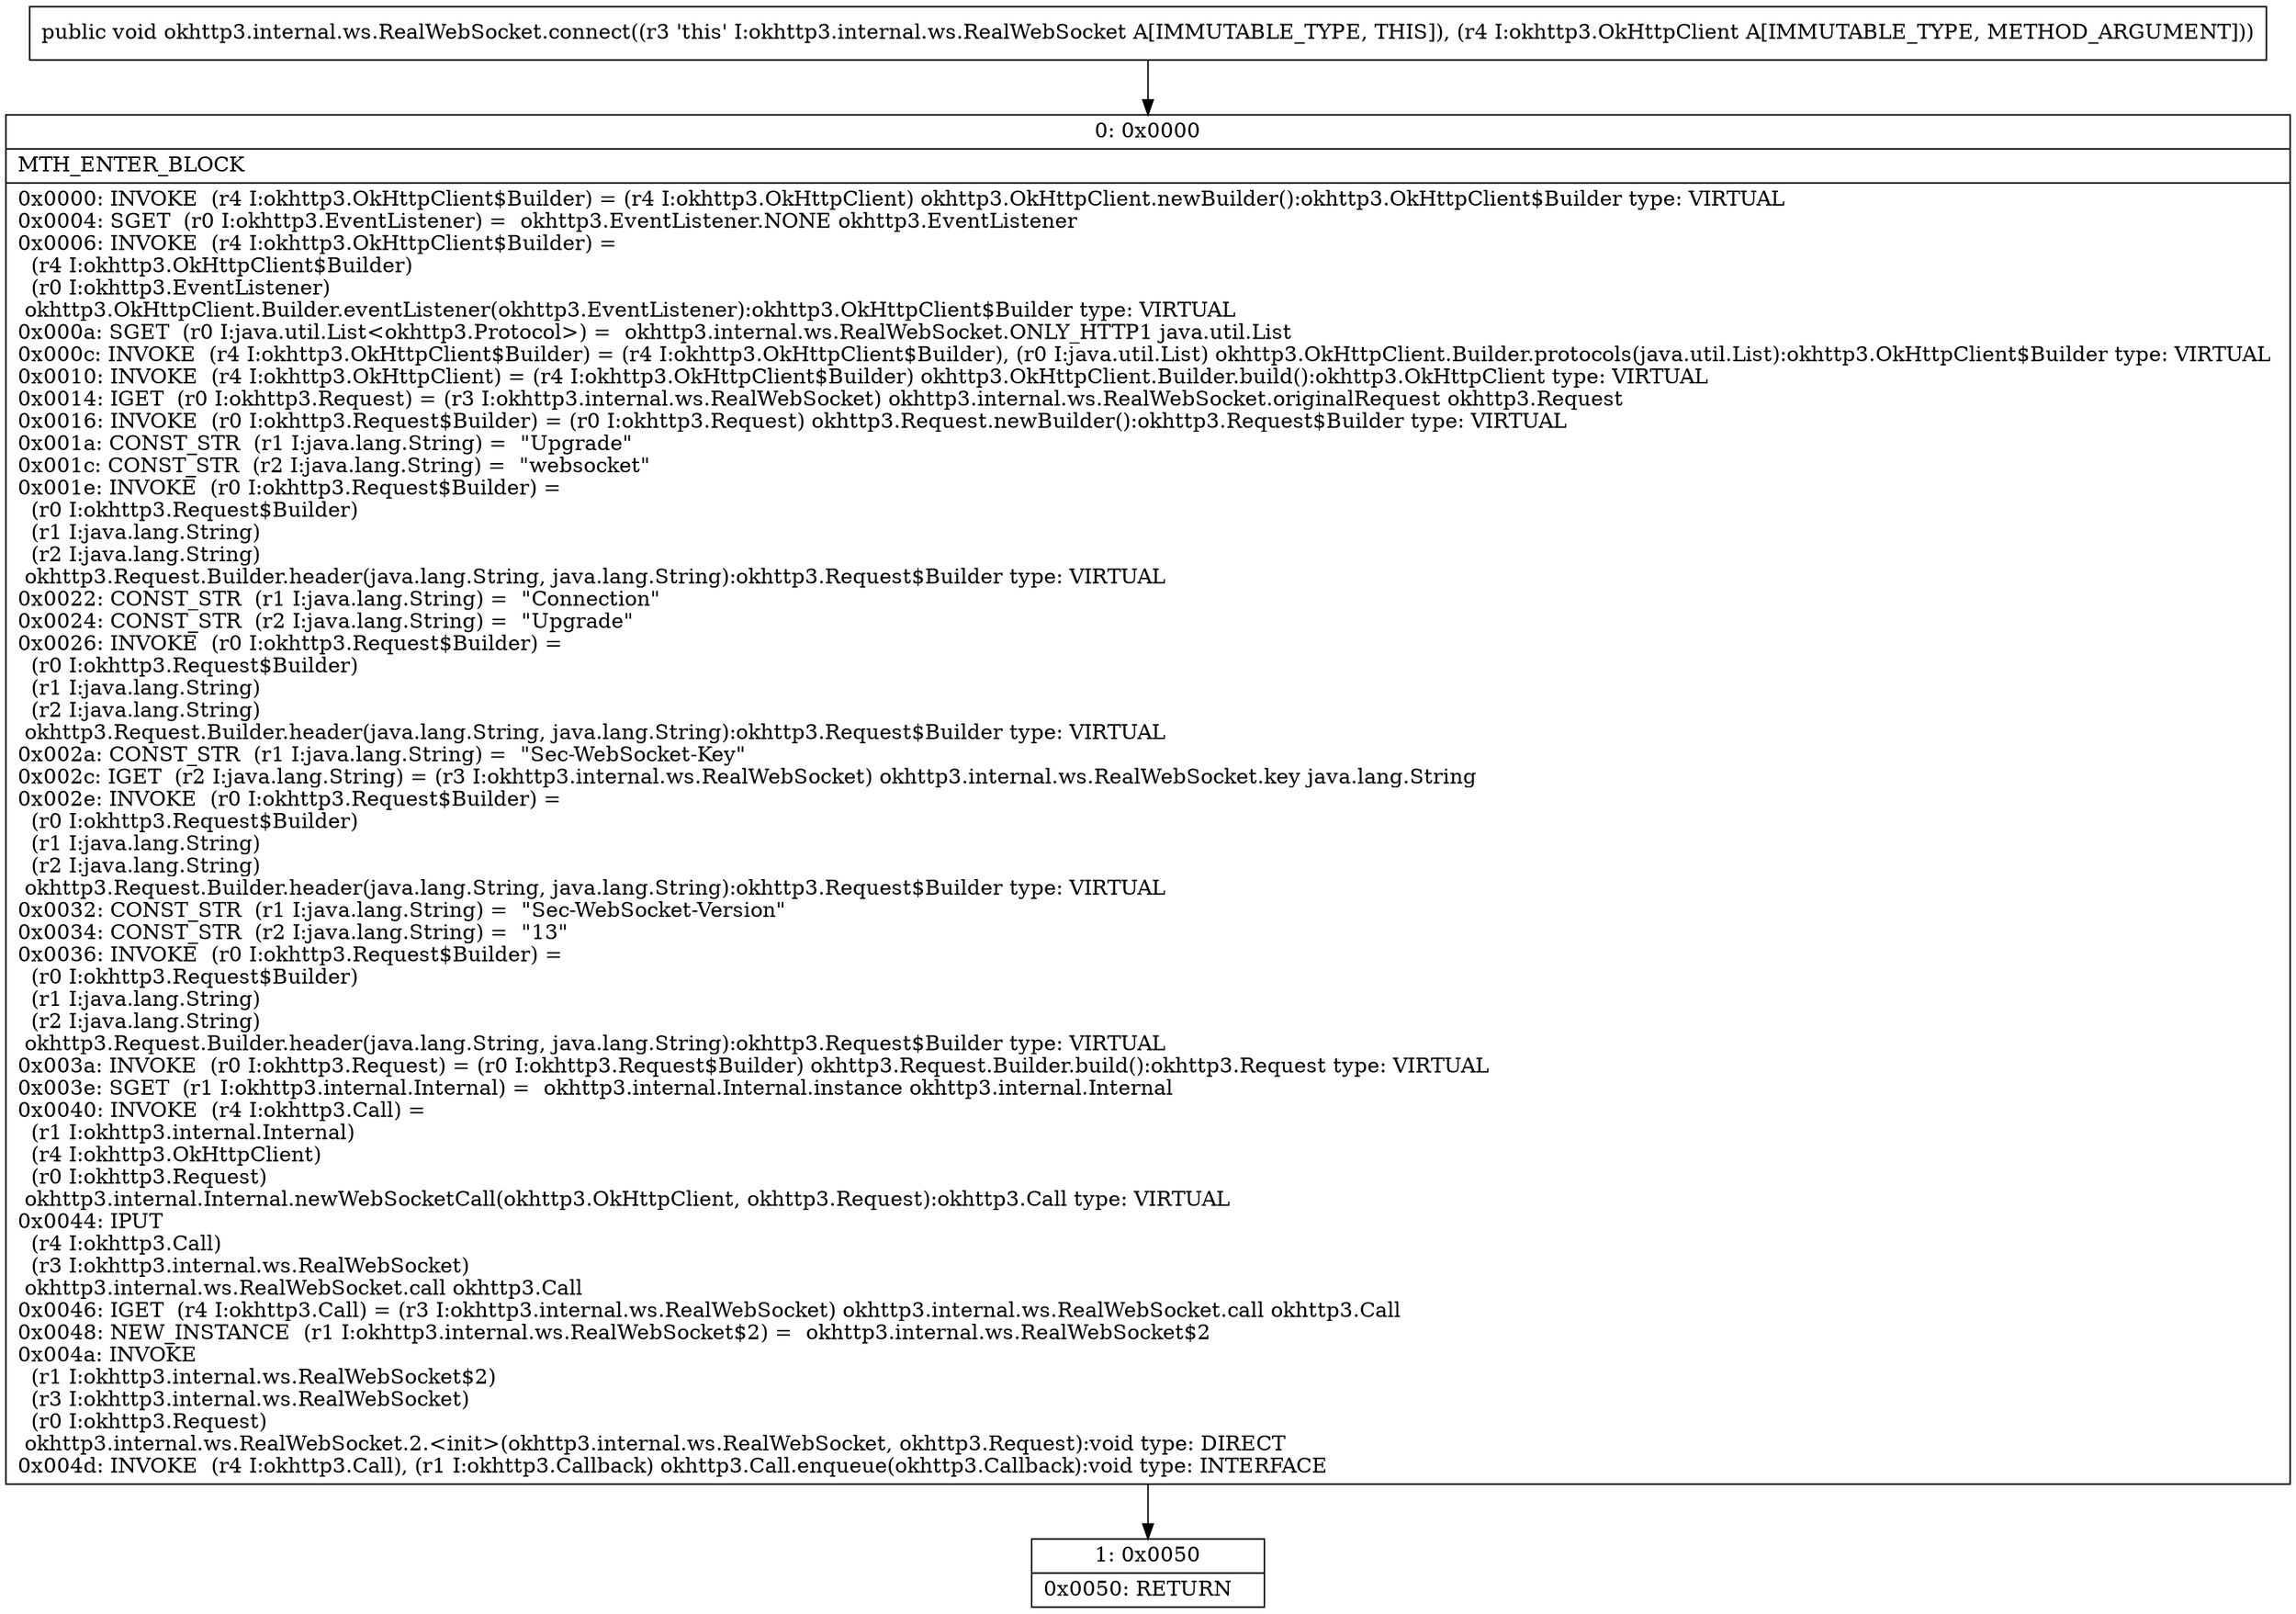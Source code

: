 digraph "CFG forokhttp3.internal.ws.RealWebSocket.connect(Lokhttp3\/OkHttpClient;)V" {
Node_0 [shape=record,label="{0\:\ 0x0000|MTH_ENTER_BLOCK\l|0x0000: INVOKE  (r4 I:okhttp3.OkHttpClient$Builder) = (r4 I:okhttp3.OkHttpClient) okhttp3.OkHttpClient.newBuilder():okhttp3.OkHttpClient$Builder type: VIRTUAL \l0x0004: SGET  (r0 I:okhttp3.EventListener) =  okhttp3.EventListener.NONE okhttp3.EventListener \l0x0006: INVOKE  (r4 I:okhttp3.OkHttpClient$Builder) = \l  (r4 I:okhttp3.OkHttpClient$Builder)\l  (r0 I:okhttp3.EventListener)\l okhttp3.OkHttpClient.Builder.eventListener(okhttp3.EventListener):okhttp3.OkHttpClient$Builder type: VIRTUAL \l0x000a: SGET  (r0 I:java.util.List\<okhttp3.Protocol\>) =  okhttp3.internal.ws.RealWebSocket.ONLY_HTTP1 java.util.List \l0x000c: INVOKE  (r4 I:okhttp3.OkHttpClient$Builder) = (r4 I:okhttp3.OkHttpClient$Builder), (r0 I:java.util.List) okhttp3.OkHttpClient.Builder.protocols(java.util.List):okhttp3.OkHttpClient$Builder type: VIRTUAL \l0x0010: INVOKE  (r4 I:okhttp3.OkHttpClient) = (r4 I:okhttp3.OkHttpClient$Builder) okhttp3.OkHttpClient.Builder.build():okhttp3.OkHttpClient type: VIRTUAL \l0x0014: IGET  (r0 I:okhttp3.Request) = (r3 I:okhttp3.internal.ws.RealWebSocket) okhttp3.internal.ws.RealWebSocket.originalRequest okhttp3.Request \l0x0016: INVOKE  (r0 I:okhttp3.Request$Builder) = (r0 I:okhttp3.Request) okhttp3.Request.newBuilder():okhttp3.Request$Builder type: VIRTUAL \l0x001a: CONST_STR  (r1 I:java.lang.String) =  \"Upgrade\" \l0x001c: CONST_STR  (r2 I:java.lang.String) =  \"websocket\" \l0x001e: INVOKE  (r0 I:okhttp3.Request$Builder) = \l  (r0 I:okhttp3.Request$Builder)\l  (r1 I:java.lang.String)\l  (r2 I:java.lang.String)\l okhttp3.Request.Builder.header(java.lang.String, java.lang.String):okhttp3.Request$Builder type: VIRTUAL \l0x0022: CONST_STR  (r1 I:java.lang.String) =  \"Connection\" \l0x0024: CONST_STR  (r2 I:java.lang.String) =  \"Upgrade\" \l0x0026: INVOKE  (r0 I:okhttp3.Request$Builder) = \l  (r0 I:okhttp3.Request$Builder)\l  (r1 I:java.lang.String)\l  (r2 I:java.lang.String)\l okhttp3.Request.Builder.header(java.lang.String, java.lang.String):okhttp3.Request$Builder type: VIRTUAL \l0x002a: CONST_STR  (r1 I:java.lang.String) =  \"Sec\-WebSocket\-Key\" \l0x002c: IGET  (r2 I:java.lang.String) = (r3 I:okhttp3.internal.ws.RealWebSocket) okhttp3.internal.ws.RealWebSocket.key java.lang.String \l0x002e: INVOKE  (r0 I:okhttp3.Request$Builder) = \l  (r0 I:okhttp3.Request$Builder)\l  (r1 I:java.lang.String)\l  (r2 I:java.lang.String)\l okhttp3.Request.Builder.header(java.lang.String, java.lang.String):okhttp3.Request$Builder type: VIRTUAL \l0x0032: CONST_STR  (r1 I:java.lang.String) =  \"Sec\-WebSocket\-Version\" \l0x0034: CONST_STR  (r2 I:java.lang.String) =  \"13\" \l0x0036: INVOKE  (r0 I:okhttp3.Request$Builder) = \l  (r0 I:okhttp3.Request$Builder)\l  (r1 I:java.lang.String)\l  (r2 I:java.lang.String)\l okhttp3.Request.Builder.header(java.lang.String, java.lang.String):okhttp3.Request$Builder type: VIRTUAL \l0x003a: INVOKE  (r0 I:okhttp3.Request) = (r0 I:okhttp3.Request$Builder) okhttp3.Request.Builder.build():okhttp3.Request type: VIRTUAL \l0x003e: SGET  (r1 I:okhttp3.internal.Internal) =  okhttp3.internal.Internal.instance okhttp3.internal.Internal \l0x0040: INVOKE  (r4 I:okhttp3.Call) = \l  (r1 I:okhttp3.internal.Internal)\l  (r4 I:okhttp3.OkHttpClient)\l  (r0 I:okhttp3.Request)\l okhttp3.internal.Internal.newWebSocketCall(okhttp3.OkHttpClient, okhttp3.Request):okhttp3.Call type: VIRTUAL \l0x0044: IPUT  \l  (r4 I:okhttp3.Call)\l  (r3 I:okhttp3.internal.ws.RealWebSocket)\l okhttp3.internal.ws.RealWebSocket.call okhttp3.Call \l0x0046: IGET  (r4 I:okhttp3.Call) = (r3 I:okhttp3.internal.ws.RealWebSocket) okhttp3.internal.ws.RealWebSocket.call okhttp3.Call \l0x0048: NEW_INSTANCE  (r1 I:okhttp3.internal.ws.RealWebSocket$2) =  okhttp3.internal.ws.RealWebSocket$2 \l0x004a: INVOKE  \l  (r1 I:okhttp3.internal.ws.RealWebSocket$2)\l  (r3 I:okhttp3.internal.ws.RealWebSocket)\l  (r0 I:okhttp3.Request)\l okhttp3.internal.ws.RealWebSocket.2.\<init\>(okhttp3.internal.ws.RealWebSocket, okhttp3.Request):void type: DIRECT \l0x004d: INVOKE  (r4 I:okhttp3.Call), (r1 I:okhttp3.Callback) okhttp3.Call.enqueue(okhttp3.Callback):void type: INTERFACE \l}"];
Node_1 [shape=record,label="{1\:\ 0x0050|0x0050: RETURN   \l}"];
MethodNode[shape=record,label="{public void okhttp3.internal.ws.RealWebSocket.connect((r3 'this' I:okhttp3.internal.ws.RealWebSocket A[IMMUTABLE_TYPE, THIS]), (r4 I:okhttp3.OkHttpClient A[IMMUTABLE_TYPE, METHOD_ARGUMENT])) }"];
MethodNode -> Node_0;
Node_0 -> Node_1;
}

